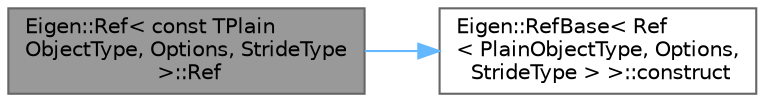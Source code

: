 digraph "Eigen::Ref&lt; const TPlainObjectType, Options, StrideType &gt;::Ref"
{
 // LATEX_PDF_SIZE
  bgcolor="transparent";
  edge [fontname=Helvetica,fontsize=10,labelfontname=Helvetica,labelfontsize=10];
  node [fontname=Helvetica,fontsize=10,shape=box,height=0.2,width=0.4];
  rankdir="LR";
  Node1 [id="Node000001",label="Eigen::Ref\< const TPlain\lObjectType, Options, StrideType\l \>::Ref",height=0.2,width=0.4,color="gray40", fillcolor="grey60", style="filled", fontcolor="black",tooltip=" "];
  Node1 -> Node2 [id="edge1_Node000001_Node000002",color="steelblue1",style="solid",tooltip=" "];
  Node2 [id="Node000002",label="Eigen::RefBase\< Ref\l\< PlainObjectType, Options,\l StrideType \> \>::construct",height=0.2,width=0.4,color="grey40", fillcolor="white", style="filled",URL="$class_eigen_1_1_ref_base.html#aa099f09a8242561fe6d34b55b74e5dcc",tooltip=" "];
}
